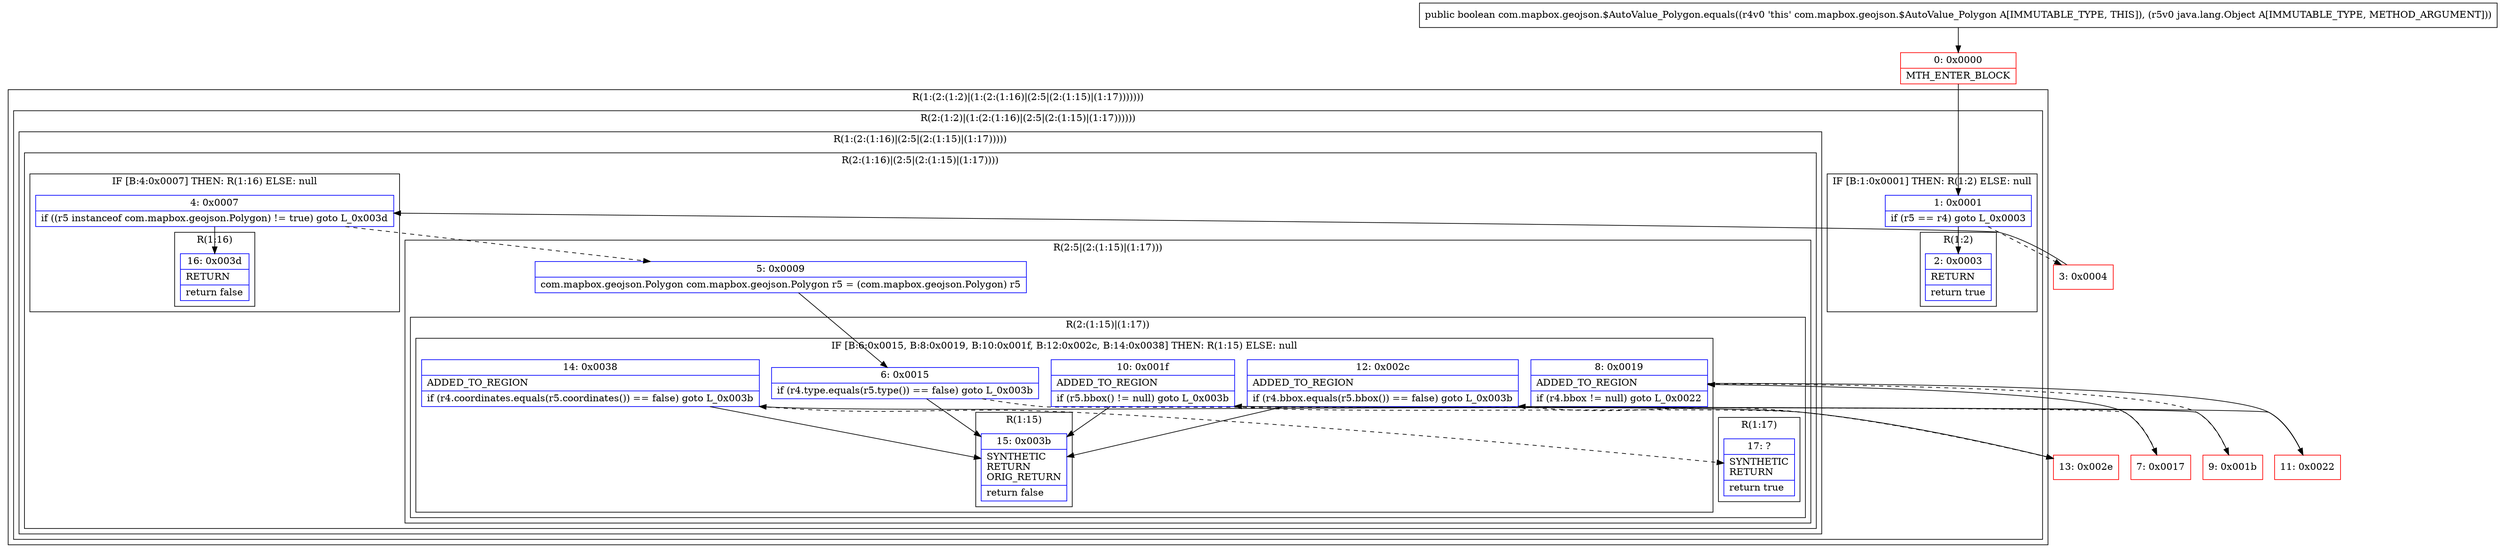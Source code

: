digraph "CFG forcom.mapbox.geojson.$AutoValue_Polygon.equals(Ljava\/lang\/Object;)Z" {
subgraph cluster_Region_1581015071 {
label = "R(1:(2:(1:2)|(1:(2:(1:16)|(2:5|(2:(1:15)|(1:17)))))))";
node [shape=record,color=blue];
subgraph cluster_Region_1318299957 {
label = "R(2:(1:2)|(1:(2:(1:16)|(2:5|(2:(1:15)|(1:17))))))";
node [shape=record,color=blue];
subgraph cluster_IfRegion_1774321880 {
label = "IF [B:1:0x0001] THEN: R(1:2) ELSE: null";
node [shape=record,color=blue];
Node_1 [shape=record,label="{1\:\ 0x0001|if (r5 == r4) goto L_0x0003\l}"];
subgraph cluster_Region_1957057402 {
label = "R(1:2)";
node [shape=record,color=blue];
Node_2 [shape=record,label="{2\:\ 0x0003|RETURN\l|return true\l}"];
}
}
subgraph cluster_Region_1227356521 {
label = "R(1:(2:(1:16)|(2:5|(2:(1:15)|(1:17)))))";
node [shape=record,color=blue];
subgraph cluster_Region_439237497 {
label = "R(2:(1:16)|(2:5|(2:(1:15)|(1:17))))";
node [shape=record,color=blue];
subgraph cluster_IfRegion_1662204964 {
label = "IF [B:4:0x0007] THEN: R(1:16) ELSE: null";
node [shape=record,color=blue];
Node_4 [shape=record,label="{4\:\ 0x0007|if ((r5 instanceof com.mapbox.geojson.Polygon) != true) goto L_0x003d\l}"];
subgraph cluster_Region_627613375 {
label = "R(1:16)";
node [shape=record,color=blue];
Node_16 [shape=record,label="{16\:\ 0x003d|RETURN\l|return false\l}"];
}
}
subgraph cluster_Region_41826556 {
label = "R(2:5|(2:(1:15)|(1:17)))";
node [shape=record,color=blue];
Node_5 [shape=record,label="{5\:\ 0x0009|com.mapbox.geojson.Polygon com.mapbox.geojson.Polygon r5 = (com.mapbox.geojson.Polygon) r5\l}"];
subgraph cluster_Region_1400035274 {
label = "R(2:(1:15)|(1:17))";
node [shape=record,color=blue];
subgraph cluster_IfRegion_2031695928 {
label = "IF [B:6:0x0015, B:8:0x0019, B:10:0x001f, B:12:0x002c, B:14:0x0038] THEN: R(1:15) ELSE: null";
node [shape=record,color=blue];
Node_6 [shape=record,label="{6\:\ 0x0015|if (r4.type.equals(r5.type()) == false) goto L_0x003b\l}"];
Node_8 [shape=record,label="{8\:\ 0x0019|ADDED_TO_REGION\l|if (r4.bbox != null) goto L_0x0022\l}"];
Node_10 [shape=record,label="{10\:\ 0x001f|ADDED_TO_REGION\l|if (r5.bbox() != null) goto L_0x003b\l}"];
Node_12 [shape=record,label="{12\:\ 0x002c|ADDED_TO_REGION\l|if (r4.bbox.equals(r5.bbox()) == false) goto L_0x003b\l}"];
Node_14 [shape=record,label="{14\:\ 0x0038|ADDED_TO_REGION\l|if (r4.coordinates.equals(r5.coordinates()) == false) goto L_0x003b\l}"];
subgraph cluster_Region_955046702 {
label = "R(1:15)";
node [shape=record,color=blue];
Node_15 [shape=record,label="{15\:\ 0x003b|SYNTHETIC\lRETURN\lORIG_RETURN\l|return false\l}"];
}
}
subgraph cluster_Region_1113862667 {
label = "R(1:17)";
node [shape=record,color=blue];
Node_17 [shape=record,label="{17\:\ ?|SYNTHETIC\lRETURN\l|return true\l}"];
}
}
}
}
}
}
}
Node_0 [shape=record,color=red,label="{0\:\ 0x0000|MTH_ENTER_BLOCK\l}"];
Node_3 [shape=record,color=red,label="{3\:\ 0x0004}"];
Node_7 [shape=record,color=red,label="{7\:\ 0x0017}"];
Node_9 [shape=record,color=red,label="{9\:\ 0x001b}"];
Node_11 [shape=record,color=red,label="{11\:\ 0x0022}"];
Node_13 [shape=record,color=red,label="{13\:\ 0x002e}"];
MethodNode[shape=record,label="{public boolean com.mapbox.geojson.$AutoValue_Polygon.equals((r4v0 'this' com.mapbox.geojson.$AutoValue_Polygon A[IMMUTABLE_TYPE, THIS]), (r5v0 java.lang.Object A[IMMUTABLE_TYPE, METHOD_ARGUMENT])) }"];
MethodNode -> Node_0;
Node_1 -> Node_2;
Node_1 -> Node_3[style=dashed];
Node_4 -> Node_5[style=dashed];
Node_4 -> Node_16;
Node_5 -> Node_6;
Node_6 -> Node_7[style=dashed];
Node_6 -> Node_15;
Node_8 -> Node_9[style=dashed];
Node_8 -> Node_11;
Node_10 -> Node_15;
Node_10 -> Node_13[style=dashed];
Node_12 -> Node_13[style=dashed];
Node_12 -> Node_15;
Node_14 -> Node_15;
Node_14 -> Node_17[style=dashed];
Node_0 -> Node_1;
Node_3 -> Node_4;
Node_7 -> Node_8;
Node_9 -> Node_10;
Node_11 -> Node_12;
Node_13 -> Node_14;
}

